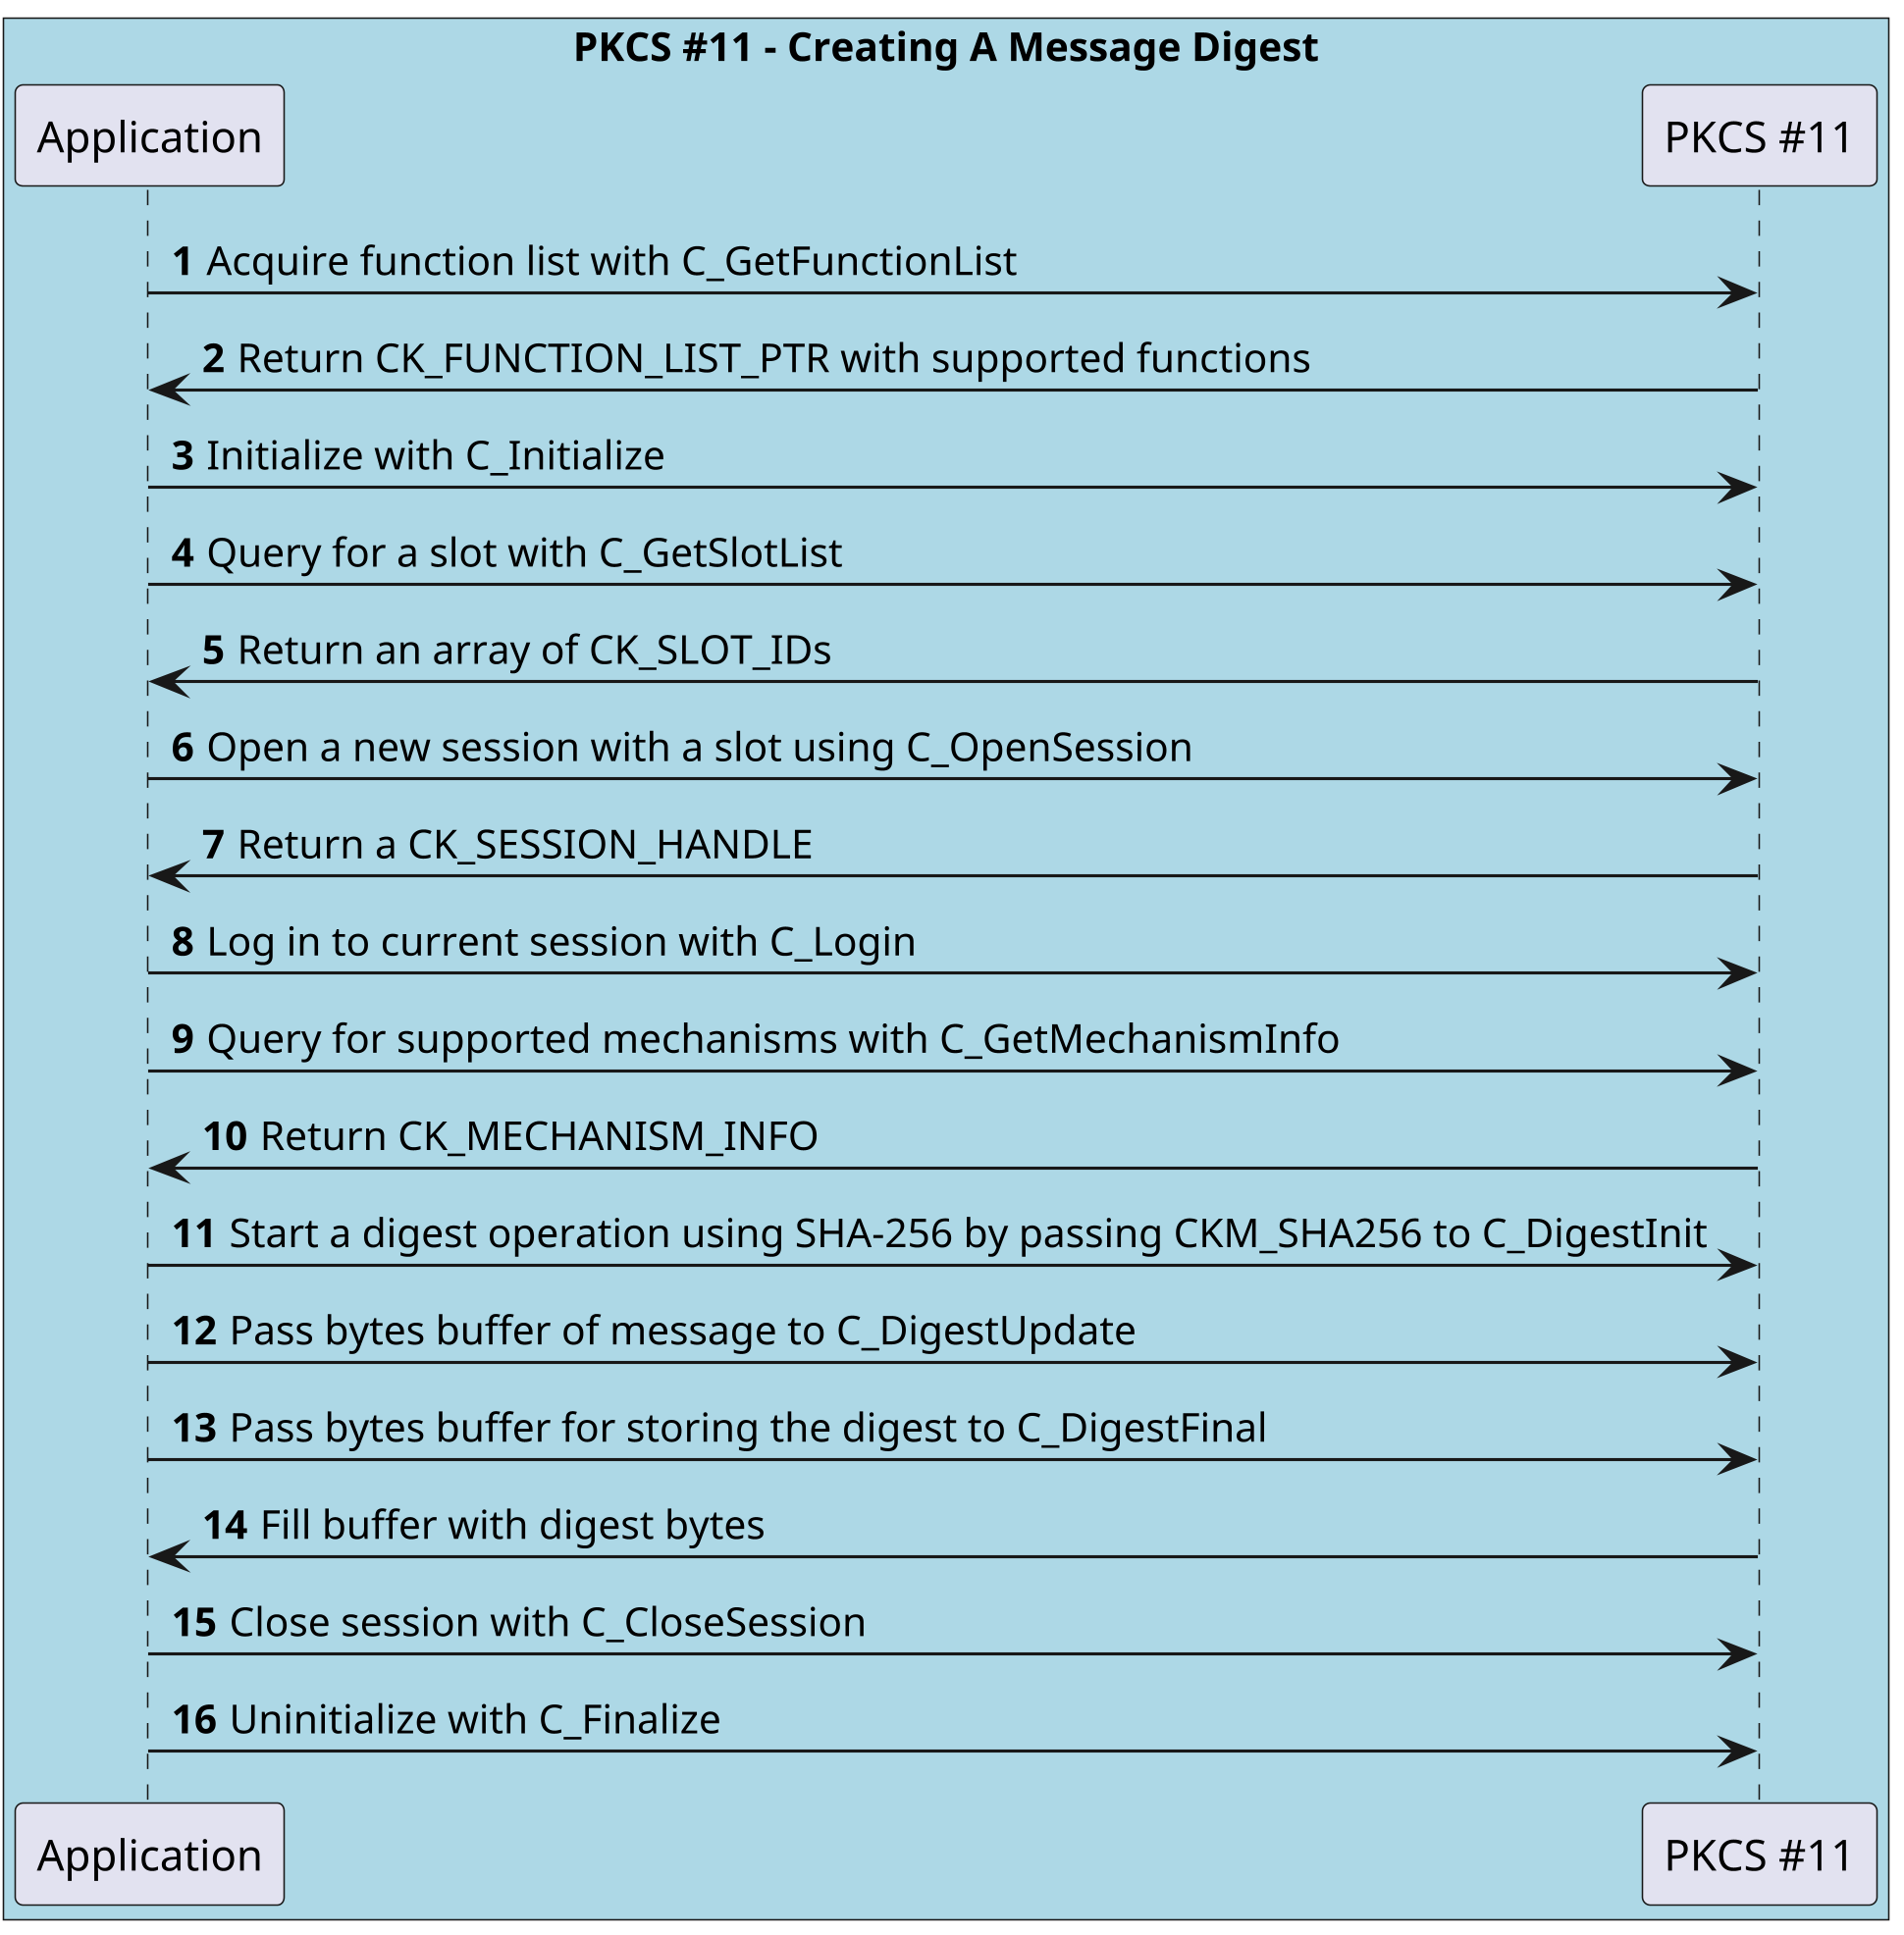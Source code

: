 @startuml
skinparam classFontSize 8
skinparam classFontName Helvetica
skinparam dpi 300
autonumber

participant "Application" as app
participant "PKCS #11" as pkcs

box "PKCS #11 - Creating A Message Digest" #LightBlue
    participant app
    participant pkcs
end box

app -> pkcs: Acquire function list with C_GetFunctionList
pkcs -> app: Return CK_FUNCTION_LIST_PTR with supported functions

app -> pkcs: Initialize with C_Initialize

app -> pkcs: Query for a slot with C_GetSlotList
pkcs -> app: Return an array of CK_SLOT_IDs

app -> pkcs: Open a new session with a slot using C_OpenSession
pkcs -> app: Return a CK_SESSION_HANDLE

app -> pkcs: Log in to current session with C_Login

app -> pkcs: Query for supported mechanisms with C_GetMechanismInfo
pkcs -> app: Return CK_MECHANISM_INFO

app -> pkcs: Start a digest operation using SHA-256 by passing CKM_SHA256 to C_DigestInit
app -> pkcs: Pass bytes buffer of message to C_DigestUpdate
app -> pkcs: Pass bytes buffer for storing the digest to C_DigestFinal
pkcs -> app: Fill buffer with digest bytes

app -> pkcs: Close session with C_CloseSession
app -> pkcs: Uninitialize with C_Finalize

@enduml
